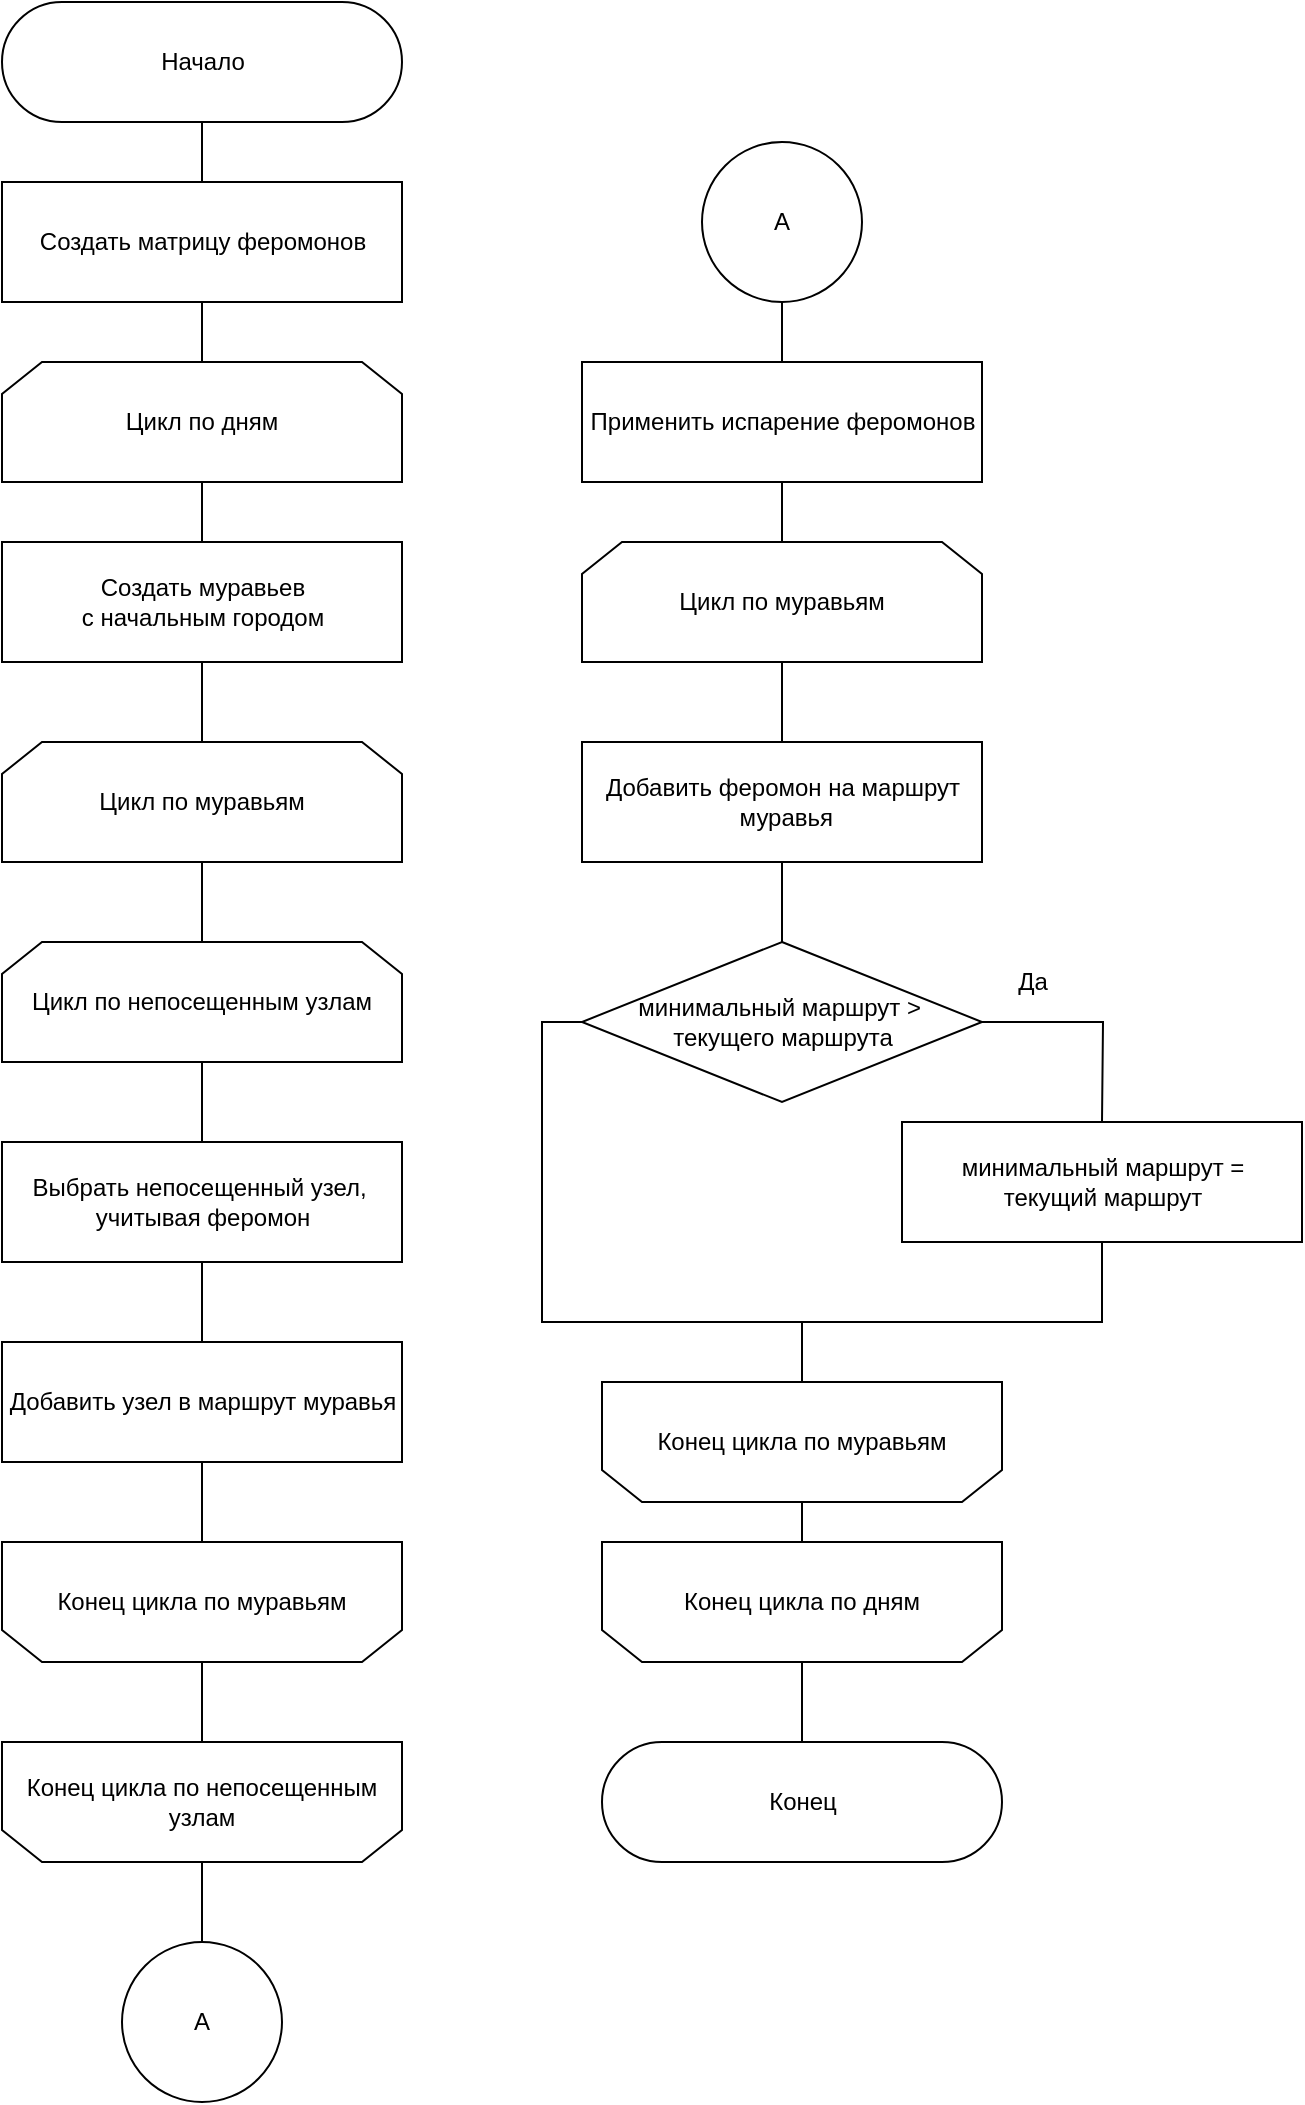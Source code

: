 <mxfile version="24.7.8">
  <diagram id="QM2p47kPDZQZnexqTIiv" name="Страница 1">
    <mxGraphModel dx="857" dy="1197" grid="1" gridSize="10" guides="1" tooltips="1" connect="1" arrows="1" fold="1" page="1" pageScale="1" pageWidth="1654" pageHeight="2336" math="0" shadow="0">
      <root>
        <mxCell id="0" />
        <mxCell id="1" parent="0" />
        <mxCell id="197" style="edgeStyle=none;html=1;exitX=0.5;exitY=0.5;exitDx=0;exitDy=30;exitPerimeter=0;entryX=0.5;entryY=0;entryDx=0;entryDy=0;endArrow=none;endFill=0;" parent="1" source="3" target="167" edge="1">
          <mxGeometry relative="1" as="geometry" />
        </mxCell>
        <mxCell id="3" value="Начало" style="html=1;dashed=0;whitespace=wrap;shape=mxgraph.dfd.start" parent="1" vertex="1">
          <mxGeometry x="860" y="210" width="200" height="60" as="geometry" />
        </mxCell>
        <mxCell id="Kszkaf4qabi_7N6jdBUt-236" style="edgeStyle=orthogonalEdgeStyle;rounded=0;orthogonalLoop=1;jettySize=auto;html=1;exitX=0.5;exitY=1;exitDx=0;exitDy=0;entryX=0.5;entryY=0;entryDx=0;entryDy=0;endArrow=none;endFill=0;" edge="1" parent="1" source="167">
          <mxGeometry relative="1" as="geometry">
            <mxPoint x="960" y="390" as="targetPoint" />
          </mxGeometry>
        </mxCell>
        <mxCell id="167" value="Создать матрицу феромонов" style="html=1;dashed=0;whitespace=wrap;" parent="1" vertex="1">
          <mxGeometry x="860" y="300" width="200" height="60" as="geometry" />
        </mxCell>
        <mxCell id="231" style="edgeStyle=orthogonalEdgeStyle;rounded=0;html=1;exitX=0.5;exitY=1;exitDx=0;exitDy=0;entryX=0.5;entryY=0;entryDx=0;entryDy=0;endArrow=none;endFill=0;" parent="1" source="181" target="228" edge="1">
          <mxGeometry relative="1" as="geometry" />
        </mxCell>
        <mxCell id="Kszkaf4qabi_7N6jdBUt-237" style="edgeStyle=orthogonalEdgeStyle;rounded=0;orthogonalLoop=1;jettySize=auto;html=1;exitX=0.5;exitY=0;exitDx=0;exitDy=0;entryX=0.5;entryY=1;entryDx=0;entryDy=0;endArrow=none;endFill=0;" edge="1" parent="1" source="181">
          <mxGeometry relative="1" as="geometry">
            <mxPoint x="960" y="360" as="targetPoint" />
          </mxGeometry>
        </mxCell>
        <mxCell id="181" value="Цикл по дням" style="shape=loopLimit;whiteSpace=wrap;html=1;direction=east" parent="1" vertex="1">
          <mxGeometry x="860" y="390" width="200" height="60" as="geometry" />
        </mxCell>
        <mxCell id="Kszkaf4qabi_7N6jdBUt-241" style="edgeStyle=orthogonalEdgeStyle;rounded=0;orthogonalLoop=1;jettySize=auto;html=1;exitX=0.5;exitY=1;exitDx=0;exitDy=0;entryX=0.5;entryY=0;entryDx=0;entryDy=0;endArrow=none;endFill=0;" edge="1" parent="1" source="228" target="Kszkaf4qabi_7N6jdBUt-239">
          <mxGeometry relative="1" as="geometry" />
        </mxCell>
        <mxCell id="228" value="Создать муравьев&lt;div&gt;с начальным городом&lt;/div&gt;" style="html=1;dashed=0;whitespace=wrap;" parent="1" vertex="1">
          <mxGeometry x="860" y="480" width="200" height="60" as="geometry" />
        </mxCell>
        <mxCell id="Kszkaf4qabi_7N6jdBUt-249" style="edgeStyle=orthogonalEdgeStyle;rounded=0;orthogonalLoop=1;jettySize=auto;html=1;exitX=0.5;exitY=1;exitDx=0;exitDy=0;entryX=0.5;entryY=0;entryDx=0;entryDy=0;endArrow=none;endFill=0;" edge="1" parent="1" source="Kszkaf4qabi_7N6jdBUt-239" target="Kszkaf4qabi_7N6jdBUt-248">
          <mxGeometry relative="1" as="geometry" />
        </mxCell>
        <mxCell id="Kszkaf4qabi_7N6jdBUt-239" value="Цикл по муравьям" style="shape=loopLimit;whiteSpace=wrap;html=1;direction=east" vertex="1" parent="1">
          <mxGeometry x="860" y="580" width="200" height="60" as="geometry" />
        </mxCell>
        <mxCell id="Kszkaf4qabi_7N6jdBUt-252" style="edgeStyle=orthogonalEdgeStyle;rounded=0;orthogonalLoop=1;jettySize=auto;html=1;exitX=0.5;exitY=1;exitDx=0;exitDy=0;entryX=0.5;entryY=0;entryDx=0;entryDy=0;endArrow=none;endFill=0;" edge="1" parent="1" source="Kszkaf4qabi_7N6jdBUt-248" target="Kszkaf4qabi_7N6jdBUt-250">
          <mxGeometry relative="1" as="geometry" />
        </mxCell>
        <mxCell id="Kszkaf4qabi_7N6jdBUt-248" value="Цикл по непосещенным узлам" style="shape=loopLimit;whiteSpace=wrap;html=1;direction=east" vertex="1" parent="1">
          <mxGeometry x="860" y="680" width="200" height="60" as="geometry" />
        </mxCell>
        <mxCell id="Kszkaf4qabi_7N6jdBUt-253" style="edgeStyle=orthogonalEdgeStyle;rounded=0;orthogonalLoop=1;jettySize=auto;html=1;exitX=0.5;exitY=1;exitDx=0;exitDy=0;entryX=0.5;entryY=0;entryDx=0;entryDy=0;endArrow=none;endFill=0;" edge="1" parent="1" source="Kszkaf4qabi_7N6jdBUt-250" target="Kszkaf4qabi_7N6jdBUt-251">
          <mxGeometry relative="1" as="geometry" />
        </mxCell>
        <mxCell id="Kszkaf4qabi_7N6jdBUt-250" value="Выбрать непосещенный узел,&amp;nbsp;&lt;div&gt;учитывая феромон&lt;/div&gt;" style="html=1;dashed=0;whitespace=wrap;" vertex="1" parent="1">
          <mxGeometry x="860" y="780" width="200" height="60" as="geometry" />
        </mxCell>
        <mxCell id="Kszkaf4qabi_7N6jdBUt-255" style="edgeStyle=orthogonalEdgeStyle;rounded=0;orthogonalLoop=1;jettySize=auto;html=1;exitX=0.5;exitY=1;exitDx=0;exitDy=0;entryX=0.5;entryY=1;entryDx=0;entryDy=0;endArrow=none;endFill=0;" edge="1" parent="1" source="Kszkaf4qabi_7N6jdBUt-251" target="Kszkaf4qabi_7N6jdBUt-254">
          <mxGeometry relative="1" as="geometry" />
        </mxCell>
        <mxCell id="Kszkaf4qabi_7N6jdBUt-251" value="Добавить узел в маршрут муравья" style="html=1;dashed=0;whitespace=wrap;" vertex="1" parent="1">
          <mxGeometry x="860" y="880" width="200" height="60" as="geometry" />
        </mxCell>
        <mxCell id="Kszkaf4qabi_7N6jdBUt-257" style="edgeStyle=orthogonalEdgeStyle;rounded=0;orthogonalLoop=1;jettySize=auto;html=1;exitX=0.5;exitY=0;exitDx=0;exitDy=0;endArrow=none;endFill=0;" edge="1" parent="1" source="Kszkaf4qabi_7N6jdBUt-254" target="Kszkaf4qabi_7N6jdBUt-256">
          <mxGeometry relative="1" as="geometry" />
        </mxCell>
        <mxCell id="Kszkaf4qabi_7N6jdBUt-254" value="Конец цикла по муравьям" style="shape=loopLimit;whiteSpace=wrap;html=1;strokeWidth=1;direction=west;" vertex="1" parent="1">
          <mxGeometry x="860" y="980" width="200" height="60" as="geometry" />
        </mxCell>
        <mxCell id="Kszkaf4qabi_7N6jdBUt-260" style="edgeStyle=orthogonalEdgeStyle;rounded=0;orthogonalLoop=1;jettySize=auto;html=1;exitX=0.5;exitY=0;exitDx=0;exitDy=0;entryX=0.5;entryY=0;entryDx=0;entryDy=0;endArrow=none;endFill=0;" edge="1" parent="1" source="Kszkaf4qabi_7N6jdBUt-256" target="Kszkaf4qabi_7N6jdBUt-259">
          <mxGeometry relative="1" as="geometry" />
        </mxCell>
        <mxCell id="Kszkaf4qabi_7N6jdBUt-256" value="Конец цикла по непосещенным узлам" style="shape=loopLimit;whiteSpace=wrap;html=1;strokeWidth=1;direction=west;" vertex="1" parent="1">
          <mxGeometry x="860" y="1080" width="200" height="60" as="geometry" />
        </mxCell>
        <mxCell id="Kszkaf4qabi_7N6jdBUt-264" style="edgeStyle=orthogonalEdgeStyle;rounded=0;orthogonalLoop=1;jettySize=auto;html=1;exitX=0.5;exitY=1;exitDx=0;exitDy=0;entryX=0.5;entryY=0;entryDx=0;entryDy=0;endArrow=none;endFill=0;" edge="1" parent="1" source="Kszkaf4qabi_7N6jdBUt-258" target="Kszkaf4qabi_7N6jdBUt-263">
          <mxGeometry relative="1" as="geometry" />
        </mxCell>
        <mxCell id="Kszkaf4qabi_7N6jdBUt-258" value="Применить испарение феромонов" style="html=1;dashed=0;whitespace=wrap;" vertex="1" parent="1">
          <mxGeometry x="1150" y="390" width="200" height="60" as="geometry" />
        </mxCell>
        <mxCell id="Kszkaf4qabi_7N6jdBUt-259" value="А" style="ellipse;whiteSpace=wrap;html=1;aspect=fixed;" vertex="1" parent="1">
          <mxGeometry x="920" y="1180" width="80" height="80" as="geometry" />
        </mxCell>
        <mxCell id="Kszkaf4qabi_7N6jdBUt-262" style="edgeStyle=orthogonalEdgeStyle;rounded=0;orthogonalLoop=1;jettySize=auto;html=1;exitX=0.5;exitY=1;exitDx=0;exitDy=0;entryX=0.5;entryY=0;entryDx=0;entryDy=0;endArrow=none;endFill=0;" edge="1" parent="1" source="Kszkaf4qabi_7N6jdBUt-261" target="Kszkaf4qabi_7N6jdBUt-258">
          <mxGeometry relative="1" as="geometry" />
        </mxCell>
        <mxCell id="Kszkaf4qabi_7N6jdBUt-261" value="А" style="ellipse;whiteSpace=wrap;html=1;aspect=fixed;" vertex="1" parent="1">
          <mxGeometry x="1210" y="280" width="80" height="80" as="geometry" />
        </mxCell>
        <mxCell id="Kszkaf4qabi_7N6jdBUt-266" style="edgeStyle=orthogonalEdgeStyle;rounded=0;orthogonalLoop=1;jettySize=auto;html=1;exitX=0.5;exitY=1;exitDx=0;exitDy=0;entryX=0.5;entryY=0;entryDx=0;entryDy=0;endArrow=none;endFill=0;" edge="1" parent="1" source="Kszkaf4qabi_7N6jdBUt-263" target="Kszkaf4qabi_7N6jdBUt-265">
          <mxGeometry relative="1" as="geometry" />
        </mxCell>
        <mxCell id="Kszkaf4qabi_7N6jdBUt-263" value="Цикл по муравьям" style="shape=loopLimit;whiteSpace=wrap;html=1;direction=east" vertex="1" parent="1">
          <mxGeometry x="1150" y="480" width="200" height="60" as="geometry" />
        </mxCell>
        <mxCell id="Kszkaf4qabi_7N6jdBUt-274" style="edgeStyle=orthogonalEdgeStyle;rounded=0;orthogonalLoop=1;jettySize=auto;html=1;exitX=0.5;exitY=1;exitDx=0;exitDy=0;entryX=0.5;entryY=0;entryDx=0;entryDy=0;endArrow=none;endFill=0;" edge="1" parent="1" source="Kszkaf4qabi_7N6jdBUt-265" target="Kszkaf4qabi_7N6jdBUt-269">
          <mxGeometry relative="1" as="geometry" />
        </mxCell>
        <mxCell id="Kszkaf4qabi_7N6jdBUt-265" value="Добавить феромон на маршрут&lt;div&gt;&amp;nbsp;муравья&lt;/div&gt;" style="html=1;dashed=0;whitespace=wrap;" vertex="1" parent="1">
          <mxGeometry x="1150" y="580" width="200" height="60" as="geometry" />
        </mxCell>
        <mxCell id="Kszkaf4qabi_7N6jdBUt-267" style="edgeStyle=orthogonalEdgeStyle;rounded=0;orthogonalLoop=1;jettySize=auto;html=1;exitX=1;exitY=0.5;exitDx=0;exitDy=0;endArrow=none;endFill=0;" edge="1" parent="1" source="Kszkaf4qabi_7N6jdBUt-269">
          <mxGeometry relative="1" as="geometry">
            <mxPoint x="1410" y="770" as="targetPoint" />
          </mxGeometry>
        </mxCell>
        <mxCell id="Kszkaf4qabi_7N6jdBUt-268" style="edgeStyle=orthogonalEdgeStyle;rounded=0;orthogonalLoop=1;jettySize=auto;html=1;exitX=0;exitY=0.5;exitDx=0;exitDy=0;endArrow=none;endFill=0;" edge="1" parent="1" source="Kszkaf4qabi_7N6jdBUt-269">
          <mxGeometry relative="1" as="geometry">
            <mxPoint x="1260" y="870" as="targetPoint" />
            <Array as="points">
              <mxPoint x="1130" y="720" />
              <mxPoint x="1130" y="870" />
            </Array>
          </mxGeometry>
        </mxCell>
        <mxCell id="Kszkaf4qabi_7N6jdBUt-269" value="минимальный маршрут &amp;gt;&amp;nbsp;&lt;div&gt;текущего маршрута&lt;/div&gt;" style="shape=rhombus;html=1;dashed=0;whitespace=wrap;perimeter=rhombusPerimeter;" vertex="1" parent="1">
          <mxGeometry x="1150" y="680" width="200" height="80" as="geometry" />
        </mxCell>
        <mxCell id="Kszkaf4qabi_7N6jdBUt-270" value="Да" style="text;html=1;align=center;verticalAlign=middle;resizable=0;points=[];autosize=1;strokeColor=none;" vertex="1" parent="1">
          <mxGeometry x="1360" y="690" width="30" height="20" as="geometry" />
        </mxCell>
        <mxCell id="Kszkaf4qabi_7N6jdBUt-271" style="edgeStyle=orthogonalEdgeStyle;rounded=0;orthogonalLoop=1;jettySize=auto;html=1;exitX=0.5;exitY=1;exitDx=0;exitDy=0;entryX=0.5;entryY=1;entryDx=0;entryDy=0;endArrow=none;endFill=0;" edge="1" parent="1" source="Kszkaf4qabi_7N6jdBUt-272" target="Kszkaf4qabi_7N6jdBUt-273">
          <mxGeometry relative="1" as="geometry">
            <Array as="points">
              <mxPoint x="1410" y="870" />
              <mxPoint x="1260" y="870" />
            </Array>
          </mxGeometry>
        </mxCell>
        <mxCell id="Kszkaf4qabi_7N6jdBUt-272" value="минимальный маршрут =&lt;br&gt;текущий маршрут" style="html=1;dashed=0;whitespace=wrap;" vertex="1" parent="1">
          <mxGeometry x="1310" y="770" width="200" height="60" as="geometry" />
        </mxCell>
        <mxCell id="Kszkaf4qabi_7N6jdBUt-277" style="edgeStyle=orthogonalEdgeStyle;rounded=0;orthogonalLoop=1;jettySize=auto;html=1;exitX=0.5;exitY=0;exitDx=0;exitDy=0;entryX=0.5;entryY=1;entryDx=0;entryDy=0;endArrow=none;endFill=0;" edge="1" parent="1" source="Kszkaf4qabi_7N6jdBUt-273" target="Kszkaf4qabi_7N6jdBUt-276">
          <mxGeometry relative="1" as="geometry" />
        </mxCell>
        <mxCell id="Kszkaf4qabi_7N6jdBUt-273" value="Конец цикла по муравьям" style="shape=loopLimit;whiteSpace=wrap;html=1;strokeWidth=1;direction=west;" vertex="1" parent="1">
          <mxGeometry x="1160" y="900" width="200" height="60" as="geometry" />
        </mxCell>
        <mxCell id="Kszkaf4qabi_7N6jdBUt-279" style="edgeStyle=orthogonalEdgeStyle;rounded=0;orthogonalLoop=1;jettySize=auto;html=1;exitX=0.5;exitY=0;exitDx=0;exitDy=0;endArrow=none;endFill=0;" edge="1" parent="1" source="Kszkaf4qabi_7N6jdBUt-276" target="Kszkaf4qabi_7N6jdBUt-278">
          <mxGeometry relative="1" as="geometry" />
        </mxCell>
        <mxCell id="Kszkaf4qabi_7N6jdBUt-276" value="Конец цикла по дням" style="shape=loopLimit;whiteSpace=wrap;html=1;strokeWidth=1;direction=west;" vertex="1" parent="1">
          <mxGeometry x="1160" y="980" width="200" height="60" as="geometry" />
        </mxCell>
        <mxCell id="Kszkaf4qabi_7N6jdBUt-278" value="Конец" style="html=1;dashed=0;whitespace=wrap;shape=mxgraph.dfd.start" vertex="1" parent="1">
          <mxGeometry x="1160" y="1080" width="200" height="60" as="geometry" />
        </mxCell>
      </root>
    </mxGraphModel>
  </diagram>
</mxfile>
